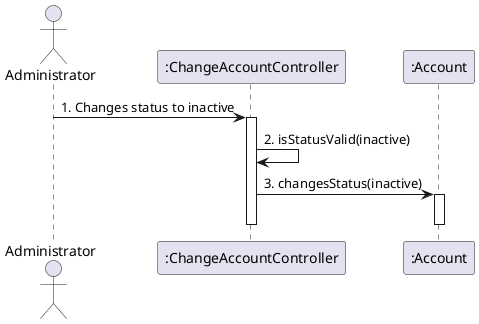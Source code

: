 @startuml
'https://plantuml.com/sequence-diagram


actor "Administrator"
participant ":ChangeAccountController" as rgc
participant ":Account" as Account

Administrator -> rgc: 1. Changes status to inactive
activate rgc
rgc -> rgc: 2. isStatusValid(inactive)
rgc -> Account: 3. changesStatus(inactive)
activate Account
deactivate rgc
deactivate Account

@enduml